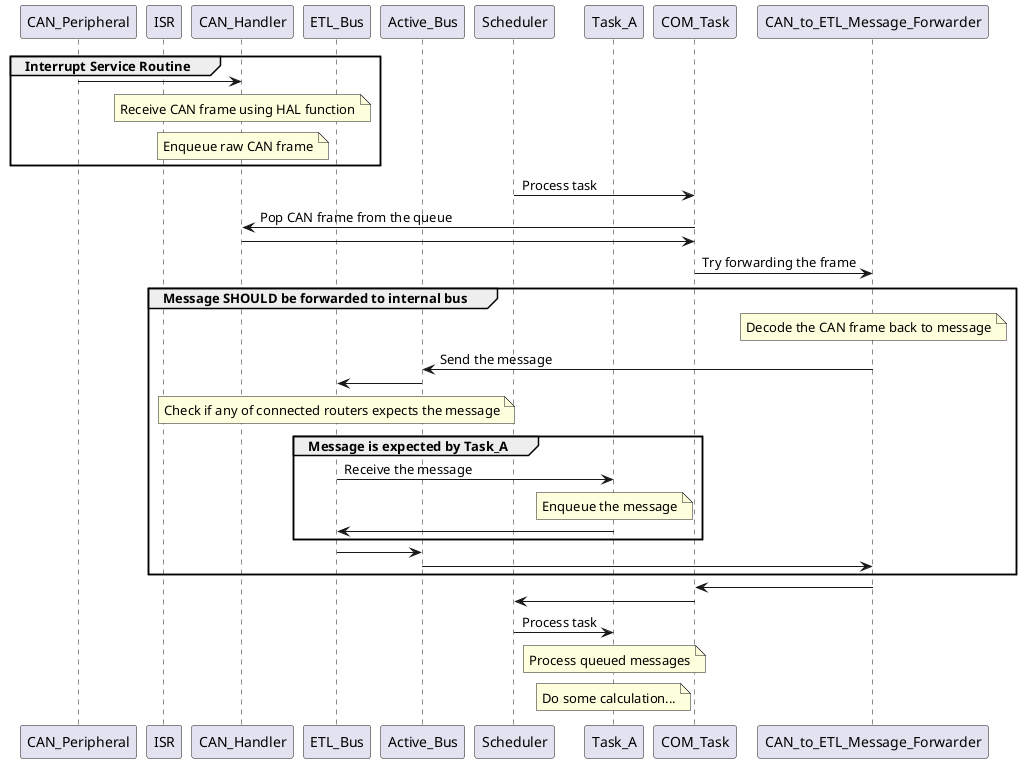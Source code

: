 ```puml
@startuml message-forwarding-from-etl

participant CAN_Peripheral
participant ISR
participant CAN_Handler
participant ETL_Bus
participant Active_Bus
participant Scheduler
participant Task_A
participant COM_Task
participant CAN_to_ETL_Message_Forwarder

' ISR
group Interrupt Service Routine
CAN_Peripheral -> CAN_Handler

note over CAN_Handler: Receive CAN frame using HAL function
note over CAN_Handler: Enqueue raw CAN frame
end

Scheduler -> COM_Task: Process task

COM_Task -> CAN_Handler: Pop CAN frame from the queue
CAN_Handler -> COM_Task

COM_Task -> CAN_to_ETL_Message_Forwarder: Try forwarding the frame

group Message SHOULD be forwarded to internal bus
note over CAN_to_ETL_Message_Forwarder: Decode the CAN frame back to message

CAN_to_ETL_Message_Forwarder -> Active_Bus: Send the message
Active_Bus -> ETL_Bus:
note over ETL_Bus: Check if any of connected routers expects the message

group Message is expected by Task_A
ETL_Bus -> Task_A: Receive the message

note over Task_A: Enqueue the message

Task_A -> ETL_Bus
end
ETL_Bus -> Active_Bus
Active_Bus -> CAN_to_ETL_Message_Forwarder
end

CAN_to_ETL_Message_Forwarder -> COM_Task
COM_Task -> Scheduler

Scheduler -> Task_A: Process task

note over Task_A: Process queued messages
note over Task_A: Do some calculation...


@enduml
```